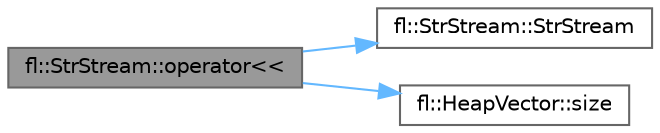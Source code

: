 digraph "fl::StrStream::operator&lt;&lt;"
{
 // INTERACTIVE_SVG=YES
 // LATEX_PDF_SIZE
  bgcolor="transparent";
  edge [fontname=Helvetica,fontsize=10,labelfontname=Helvetica,labelfontsize=10];
  node [fontname=Helvetica,fontsize=10,shape=box,height=0.2,width=0.4];
  rankdir="LR";
  Node1 [id="Node000001",label="fl::StrStream::operator\<\<",height=0.2,width=0.4,color="gray40", fillcolor="grey60", style="filled", fontcolor="black",tooltip=" "];
  Node1 -> Node2 [id="edge1_Node000001_Node000002",color="steelblue1",style="solid",tooltip=" "];
  Node2 [id="Node000002",label="fl::StrStream::StrStream",height=0.2,width=0.4,color="grey40", fillcolor="white", style="filled",URL="$d4/dc6/classfl_1_1_str_stream_ae95135cf00f346b86ad4830611bf64a2.html#ae95135cf00f346b86ad4830611bf64a2",tooltip=" "];
  Node1 -> Node3 [id="edge2_Node000001_Node000003",color="steelblue1",style="solid",tooltip=" "];
  Node3 [id="Node000003",label="fl::HeapVector::size",height=0.2,width=0.4,color="grey40", fillcolor="white", style="filled",URL="$db/ddd/classfl_1_1_heap_vector_a9fb49716a8ac1d675acaf8405905d4b4.html#a9fb49716a8ac1d675acaf8405905d4b4",tooltip=" "];
}
